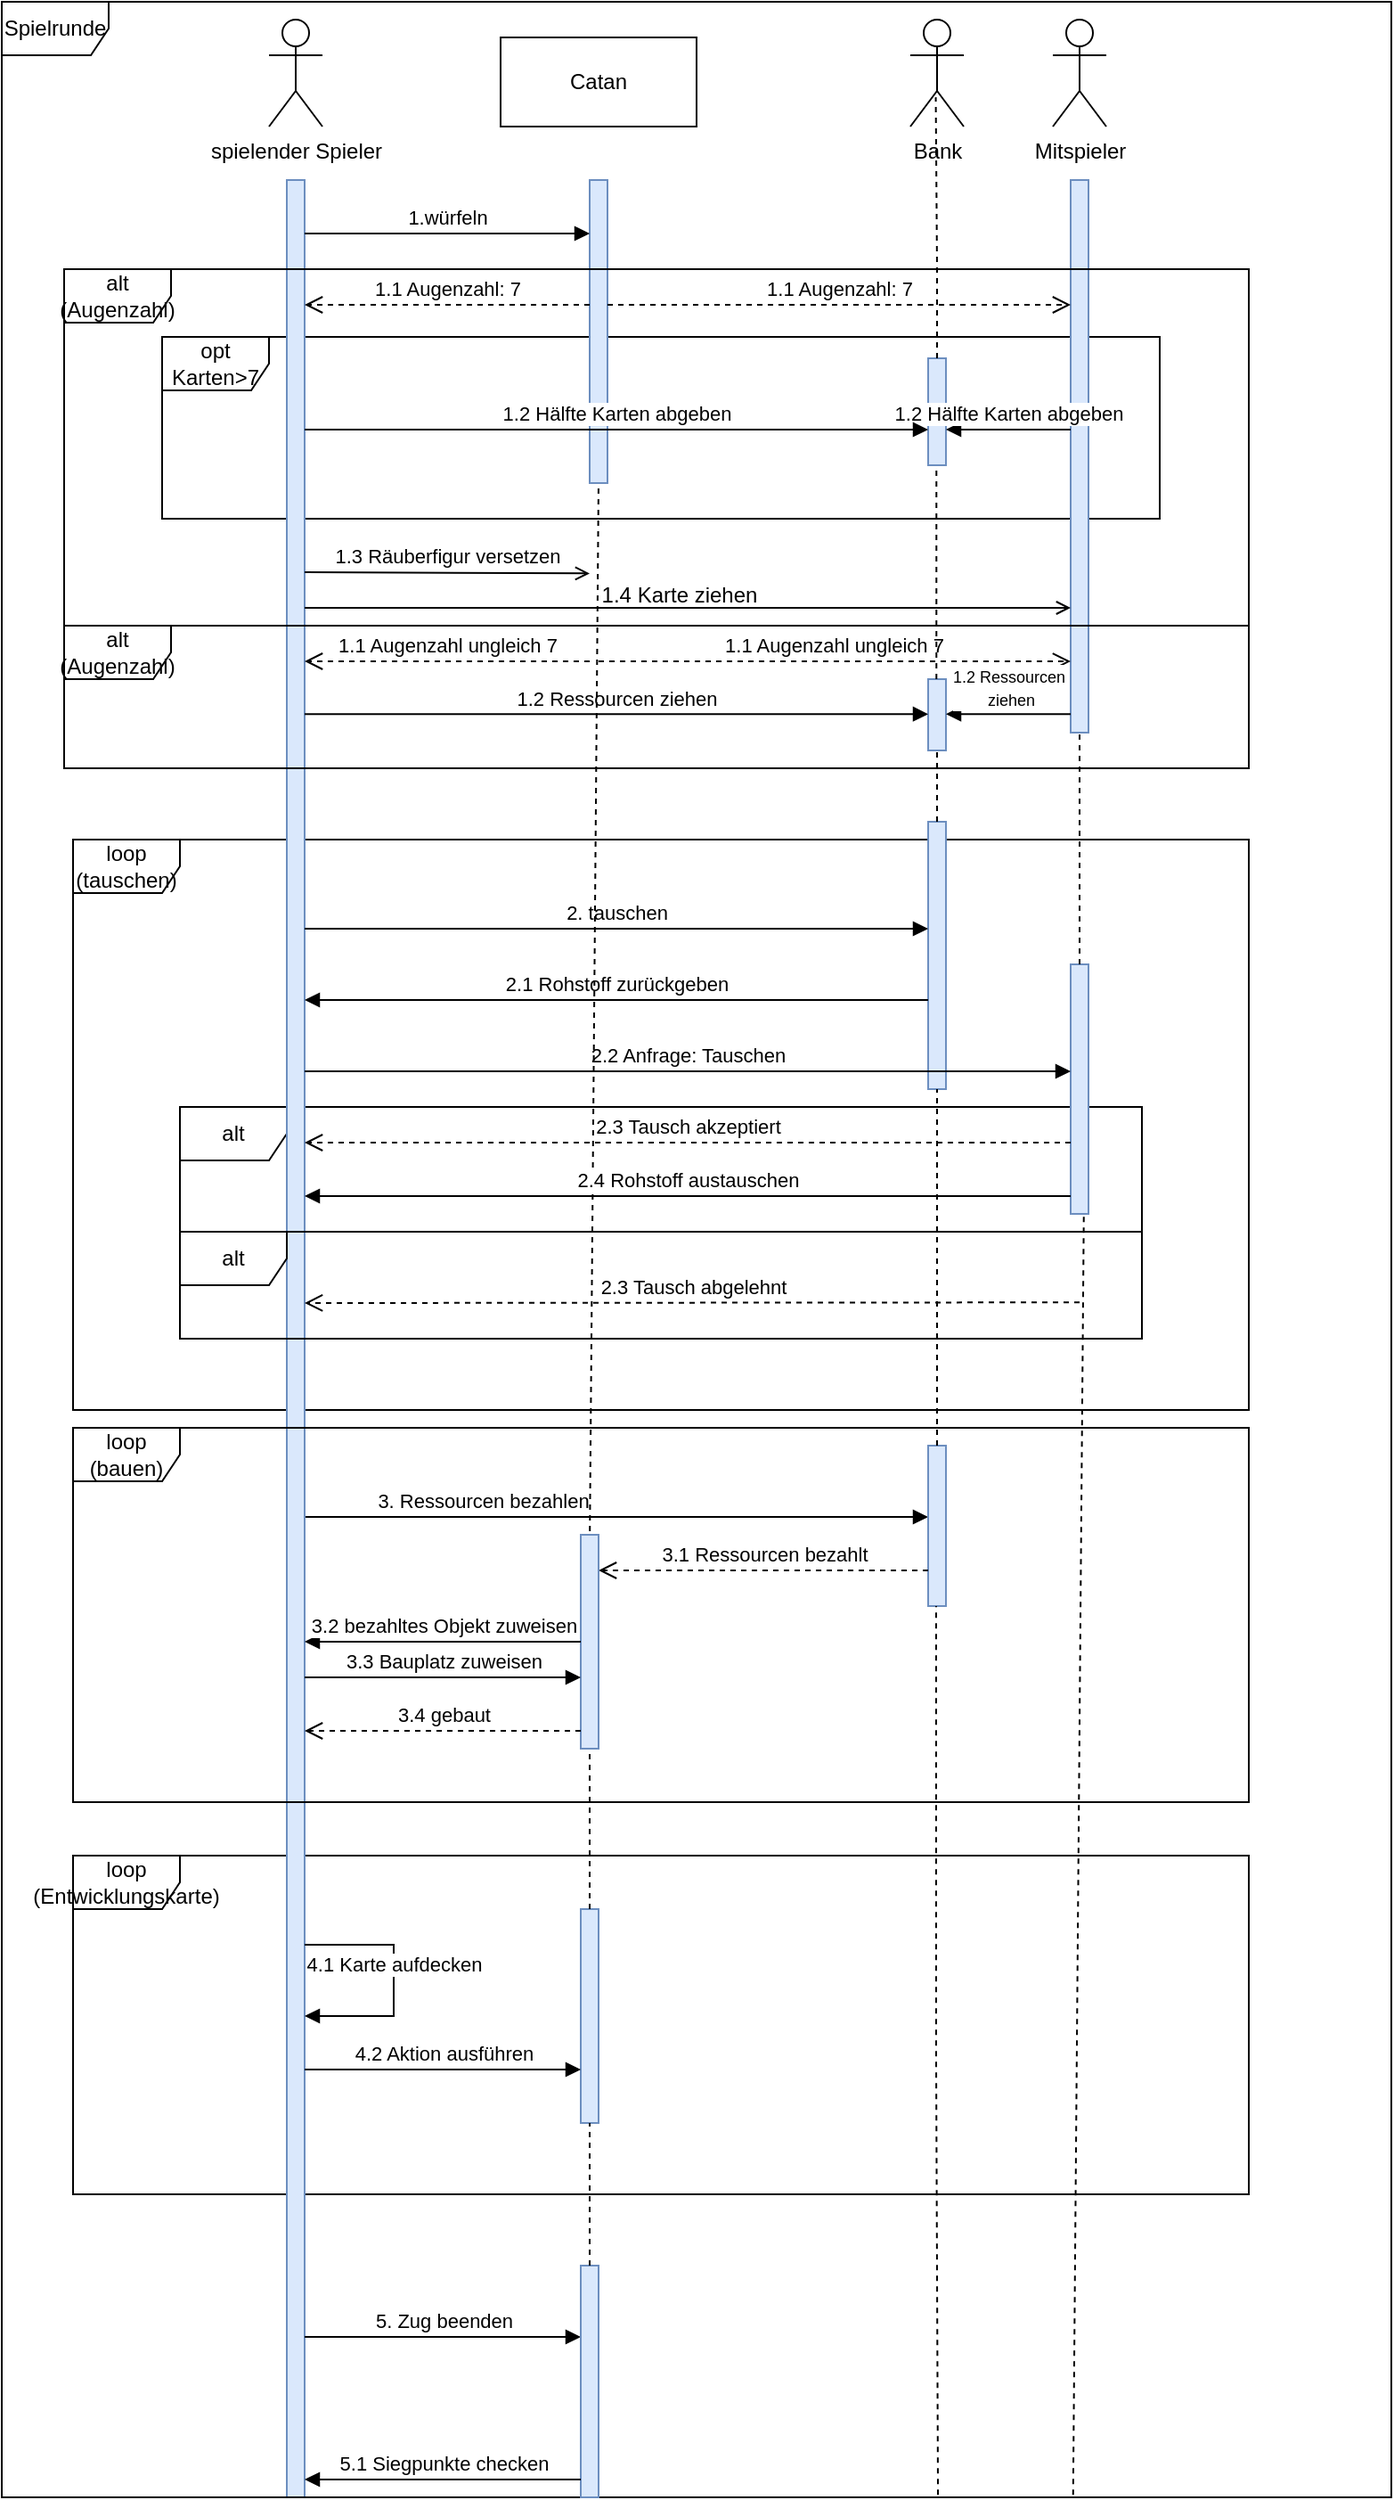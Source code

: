 <mxfile version="22.1.0" type="github">
  <diagram name="Page-1" id="2YBvvXClWsGukQMizWep">
    <mxGraphModel dx="1050" dy="534" grid="1" gridSize="10" guides="1" tooltips="1" connect="1" arrows="1" fold="1" page="1" pageScale="1" pageWidth="850" pageHeight="1100" math="0" shadow="0">
      <root>
        <mxCell id="0" />
        <mxCell id="1" parent="0" />
        <mxCell id="bg8sVhrmhCOxqNakyaFS-79" value="loop (Entwicklungskarte)" style="shape=umlFrame;whiteSpace=wrap;html=1;pointerEvents=0;" parent="1" vertex="1">
          <mxGeometry x="60" y="1050" width="660" height="190" as="geometry" />
        </mxCell>
        <mxCell id="bg8sVhrmhCOxqNakyaFS-25" value="" style="endArrow=none;dashed=1;html=1;rounded=0;entryX=0.479;entryY=1.002;entryDx=0;entryDy=0;entryPerimeter=0;exitX=0.771;exitY=0.999;exitDx=0;exitDy=0;exitPerimeter=0;" parent="1" source="bg8sVhrmhCOxqNakyaFS-10" edge="1">
          <mxGeometry width="50" height="50" relative="1" as="geometry">
            <mxPoint x="622.6" y="1209.72" as="sourcePoint" />
            <mxPoint x="627.39" y="690" as="targetPoint" />
          </mxGeometry>
        </mxCell>
        <mxCell id="bg8sVhrmhCOxqNakyaFS-69" value="3. Ressourcen bezahlen" style="html=1;verticalAlign=bottom;endArrow=block;curved=0;rounded=0;" parent="1" target="bg8sVhrmhCOxqNakyaFS-70" edge="1">
          <mxGeometry x="-0.429" width="80" relative="1" as="geometry">
            <mxPoint x="190" y="860" as="sourcePoint" />
            <mxPoint x="360" y="860" as="targetPoint" />
            <mxPoint as="offset" />
          </mxGeometry>
        </mxCell>
        <mxCell id="bg8sVhrmhCOxqNakyaFS-58" value="" style="html=1;points=[[0,0,0,0,5],[0,1,0,0,-5],[1,0,0,0,5],[1,1,0,0,-5]];perimeter=orthogonalPerimeter;outlineConnect=0;targetShapes=umlLifeline;portConstraint=eastwest;newEdgeStyle={&quot;curved&quot;:0,&quot;rounded&quot;:0};fillColor=#dae8fc;strokeColor=#6c8ebf;" parent="1" vertex="1">
          <mxGeometry x="540" y="390" width="10" height="40" as="geometry" />
        </mxCell>
        <mxCell id="bg8sVhrmhCOxqNakyaFS-35" value="opt&lt;br&gt;Karten&amp;gt;7" style="shape=umlFrame;whiteSpace=wrap;html=1;pointerEvents=0;" parent="1" vertex="1">
          <mxGeometry x="110" y="198" width="560" height="102" as="geometry" />
        </mxCell>
        <mxCell id="bg8sVhrmhCOxqNakyaFS-39" value="" style="html=1;points=[[0,0,0,0,5],[0,1,0,0,-5],[1,0,0,0,5],[1,1,0,0,-5]];perimeter=orthogonalPerimeter;outlineConnect=0;targetShapes=umlLifeline;portConstraint=eastwest;newEdgeStyle={&quot;curved&quot;:0,&quot;rounded&quot;:0};fillColor=#dae8fc;strokeColor=#6c8ebf;" parent="1" vertex="1">
          <mxGeometry x="540" y="210" width="10" height="60" as="geometry" />
        </mxCell>
        <mxCell id="bg8sVhrmhCOxqNakyaFS-21" value="alt" style="shape=umlFrame;whiteSpace=wrap;html=1;pointerEvents=0;" parent="1" vertex="1">
          <mxGeometry x="120" y="630" width="540" height="70" as="geometry" />
        </mxCell>
        <mxCell id="bg8sVhrmhCOxqNakyaFS-3" value="loop (tauschen)" style="shape=umlFrame;whiteSpace=wrap;html=1;pointerEvents=0;" parent="1" vertex="1">
          <mxGeometry x="60" y="480" width="660" height="320" as="geometry" />
        </mxCell>
        <mxCell id="bg8sVhrmhCOxqNakyaFS-4" value="spielender Spieler" style="shape=umlActor;verticalLabelPosition=bottom;verticalAlign=top;html=1;" parent="1" vertex="1">
          <mxGeometry x="170" y="20" width="30" height="60" as="geometry" />
        </mxCell>
        <mxCell id="bg8sVhrmhCOxqNakyaFS-5" value="Bank" style="shape=umlActor;verticalLabelPosition=bottom;verticalAlign=top;html=1;" parent="1" vertex="1">
          <mxGeometry x="530" y="20" width="30" height="60" as="geometry" />
        </mxCell>
        <mxCell id="bg8sVhrmhCOxqNakyaFS-11" value="Mitspieler" style="shape=umlActor;verticalLabelPosition=bottom;verticalAlign=top;html=1;" parent="1" vertex="1">
          <mxGeometry x="610" y="20" width="30" height="60" as="geometry" />
        </mxCell>
        <mxCell id="bg8sVhrmhCOxqNakyaFS-12" value="" style="html=1;points=[[0,0,0,0,5],[0,1,0,0,-5],[1,0,0,0,5],[1,1,0,0,-5]];perimeter=orthogonalPerimeter;outlineConnect=0;targetShapes=umlLifeline;portConstraint=eastwest;newEdgeStyle={&quot;curved&quot;:0,&quot;rounded&quot;:0};fillColor=#dae8fc;strokeColor=#6c8ebf;" parent="1" vertex="1">
          <mxGeometry x="180" y="110" width="10" height="1300" as="geometry" />
        </mxCell>
        <mxCell id="bg8sVhrmhCOxqNakyaFS-13" value="" style="html=1;points=[[0,0,0,0,5],[0,1,0,0,-5],[1,0,0,0,5],[1,1,0,0,-5]];perimeter=orthogonalPerimeter;outlineConnect=0;targetShapes=umlLifeline;portConstraint=eastwest;newEdgeStyle={&quot;curved&quot;:0,&quot;rounded&quot;:0};fillColor=#dae8fc;strokeColor=#6c8ebf;" parent="1" vertex="1">
          <mxGeometry x="620" y="550" width="10" height="140" as="geometry" />
        </mxCell>
        <mxCell id="bg8sVhrmhCOxqNakyaFS-14" value="" style="html=1;points=[[0,0,0,0,5],[0,1,0,0,-5],[1,0,0,0,5],[1,1,0,0,-5]];perimeter=orthogonalPerimeter;outlineConnect=0;targetShapes=umlLifeline;portConstraint=eastwest;newEdgeStyle={&quot;curved&quot;:0,&quot;rounded&quot;:0};fillColor=#dae8fc;strokeColor=#6c8ebf;" parent="1" vertex="1">
          <mxGeometry x="540" y="470" width="10" height="150" as="geometry" />
        </mxCell>
        <mxCell id="bg8sVhrmhCOxqNakyaFS-16" value="Catan" style="html=1;whiteSpace=wrap;" parent="1" vertex="1">
          <mxGeometry x="300" y="30" width="110" height="50" as="geometry" />
        </mxCell>
        <mxCell id="bg8sVhrmhCOxqNakyaFS-17" value="" style="html=1;points=[[0,0,0,0,5],[0,1,0,0,-5],[1,0,0,0,5],[1,1,0,0,-5]];perimeter=orthogonalPerimeter;outlineConnect=0;targetShapes=umlLifeline;portConstraint=eastwest;newEdgeStyle={&quot;curved&quot;:0,&quot;rounded&quot;:0};fillColor=#dae8fc;strokeColor=#6c8ebf;" parent="1" vertex="1">
          <mxGeometry x="350" y="110" width="10" height="170" as="geometry" />
        </mxCell>
        <mxCell id="bg8sVhrmhCOxqNakyaFS-18" value="2. tauschen" style="html=1;verticalAlign=bottom;endArrow=block;curved=0;rounded=0;" parent="1" target="bg8sVhrmhCOxqNakyaFS-14" edge="1">
          <mxGeometry width="80" relative="1" as="geometry">
            <mxPoint x="190" y="530" as="sourcePoint" />
            <mxPoint x="270" y="530" as="targetPoint" />
          </mxGeometry>
        </mxCell>
        <mxCell id="bg8sVhrmhCOxqNakyaFS-19" value="2.1 Rohstoff zurückgeben" style="html=1;verticalAlign=bottom;endArrow=block;curved=0;rounded=0;" parent="1" edge="1">
          <mxGeometry width="80" relative="1" as="geometry">
            <mxPoint x="540" y="570.0" as="sourcePoint" />
            <mxPoint x="190" y="570.0" as="targetPoint" />
            <Array as="points">
              <mxPoint x="510" y="570" />
            </Array>
          </mxGeometry>
        </mxCell>
        <mxCell id="bg8sVhrmhCOxqNakyaFS-20" value="2.2 Anfrage: Tauschen" style="html=1;verticalAlign=bottom;endArrow=block;curved=0;rounded=0;" parent="1" target="bg8sVhrmhCOxqNakyaFS-13" edge="1">
          <mxGeometry width="80" relative="1" as="geometry">
            <mxPoint x="190" y="610" as="sourcePoint" />
            <mxPoint x="270" y="610" as="targetPoint" />
            <Array as="points">
              <mxPoint x="480" y="610" />
            </Array>
          </mxGeometry>
        </mxCell>
        <mxCell id="bg8sVhrmhCOxqNakyaFS-22" value="alt" style="shape=umlFrame;whiteSpace=wrap;html=1;pointerEvents=0;" parent="1" vertex="1">
          <mxGeometry x="120" y="700" width="540" height="60" as="geometry" />
        </mxCell>
        <mxCell id="bg8sVhrmhCOxqNakyaFS-24" value="2.3 Tausch akzeptiert" style="html=1;verticalAlign=bottom;endArrow=open;dashed=1;endSize=8;curved=0;rounded=0;" parent="1" edge="1">
          <mxGeometry relative="1" as="geometry">
            <mxPoint x="620" y="650" as="sourcePoint" />
            <mxPoint x="190" y="650" as="targetPoint" />
          </mxGeometry>
        </mxCell>
        <mxCell id="bg8sVhrmhCOxqNakyaFS-26" value="2.3 Tausch abgelehnt" style="html=1;verticalAlign=bottom;endArrow=open;dashed=1;endSize=8;curved=0;rounded=0;" parent="1" edge="1">
          <mxGeometry relative="1" as="geometry">
            <mxPoint x="625" y="739.63" as="sourcePoint" />
            <mxPoint x="190" y="740" as="targetPoint" />
          </mxGeometry>
        </mxCell>
        <mxCell id="bg8sVhrmhCOxqNakyaFS-29" value="1.würfeln" style="html=1;verticalAlign=bottom;endArrow=block;curved=0;rounded=0;" parent="1" target="bg8sVhrmhCOxqNakyaFS-17" edge="1">
          <mxGeometry width="80" relative="1" as="geometry">
            <mxPoint x="190" y="140" as="sourcePoint" />
            <mxPoint x="270" y="140" as="targetPoint" />
          </mxGeometry>
        </mxCell>
        <mxCell id="bg8sVhrmhCOxqNakyaFS-32" value="1.1 Augenzahl: 7" style="html=1;verticalAlign=bottom;endArrow=open;dashed=1;endSize=8;curved=0;rounded=0;" parent="1" source="bg8sVhrmhCOxqNakyaFS-17" target="bg8sVhrmhCOxqNakyaFS-12" edge="1">
          <mxGeometry relative="1" as="geometry">
            <mxPoint x="270" y="170" as="sourcePoint" />
            <mxPoint x="190" y="170" as="targetPoint" />
            <Array as="points">
              <mxPoint x="270" y="180" />
            </Array>
          </mxGeometry>
        </mxCell>
        <mxCell id="bg8sVhrmhCOxqNakyaFS-34" value="" style="html=1;points=[[0,0,0,0,5],[0,1,0,0,-5],[1,0,0,0,5],[1,1,0,0,-5]];perimeter=orthogonalPerimeter;outlineConnect=0;targetShapes=umlLifeline;portConstraint=eastwest;newEdgeStyle={&quot;curved&quot;:0,&quot;rounded&quot;:0};fillColor=#dae8fc;strokeColor=#6c8ebf;" parent="1" vertex="1">
          <mxGeometry x="620" y="110" width="10" height="310" as="geometry" />
        </mxCell>
        <mxCell id="bg8sVhrmhCOxqNakyaFS-40" value="1.2 Hälfte Karten abgeben" style="html=1;verticalAlign=bottom;endArrow=block;curved=0;rounded=0;" parent="1" target="bg8sVhrmhCOxqNakyaFS-39" edge="1">
          <mxGeometry width="80" relative="1" as="geometry">
            <mxPoint x="620" y="250" as="sourcePoint" />
            <mxPoint x="700" y="250" as="targetPoint" />
          </mxGeometry>
        </mxCell>
        <mxCell id="bg8sVhrmhCOxqNakyaFS-49" value="1.1 Augenzahl: 7" style="html=1;verticalAlign=bottom;endArrow=open;dashed=1;endSize=8;curved=0;rounded=0;" parent="1" source="bg8sVhrmhCOxqNakyaFS-17" target="bg8sVhrmhCOxqNakyaFS-34" edge="1">
          <mxGeometry relative="1" as="geometry">
            <mxPoint x="360" y="184.64" as="sourcePoint" />
            <mxPoint x="620" y="184.64" as="targetPoint" />
            <Array as="points">
              <mxPoint x="490" y="180" />
            </Array>
          </mxGeometry>
        </mxCell>
        <mxCell id="bg8sVhrmhCOxqNakyaFS-50" value="1.2 Hälfte Karten abgeben" style="html=1;verticalAlign=bottom;endArrow=block;curved=0;rounded=0;" parent="1" edge="1">
          <mxGeometry width="80" relative="1" as="geometry">
            <mxPoint x="190" y="250" as="sourcePoint" />
            <mxPoint x="540" y="250" as="targetPoint" />
          </mxGeometry>
        </mxCell>
        <mxCell id="bg8sVhrmhCOxqNakyaFS-51" value="1.3 Räuberfigur versetzen" style="html=1;verticalAlign=bottom;endArrow=open;curved=0;rounded=0;endFill=0;" parent="1" edge="1">
          <mxGeometry width="80" relative="1" as="geometry">
            <mxPoint x="190" y="330" as="sourcePoint" />
            <mxPoint x="350" y="330.69" as="targetPoint" />
          </mxGeometry>
        </mxCell>
        <mxCell id="bg8sVhrmhCOxqNakyaFS-52" value="" style="endArrow=open;html=1;rounded=0;endFill=0;" parent="1" edge="1">
          <mxGeometry width="50" height="50" relative="1" as="geometry">
            <mxPoint x="190" y="350" as="sourcePoint" />
            <mxPoint x="620" y="350" as="targetPoint" />
            <Array as="points">
              <mxPoint x="410" y="350" />
            </Array>
          </mxGeometry>
        </mxCell>
        <mxCell id="bg8sVhrmhCOxqNakyaFS-54" value="1.1 Augenzahl ungleich 7" style="html=1;verticalAlign=bottom;endArrow=open;dashed=1;endSize=8;curved=0;rounded=0;" parent="1" edge="1">
          <mxGeometry relative="1" as="geometry">
            <mxPoint x="350" y="380" as="sourcePoint" />
            <mxPoint x="190" y="380" as="targetPoint" />
            <Array as="points">
              <mxPoint x="270" y="380" />
            </Array>
          </mxGeometry>
        </mxCell>
        <mxCell id="bg8sVhrmhCOxqNakyaFS-55" value="1.1 Augenzahl ungleich 7" style="html=1;verticalAlign=bottom;endArrow=open;dashed=1;endSize=8;curved=0;rounded=0;entryX=0;entryY=0.871;entryDx=0;entryDy=0;entryPerimeter=0;" parent="1" target="bg8sVhrmhCOxqNakyaFS-34" edge="1">
          <mxGeometry relative="1" as="geometry">
            <mxPoint x="355" y="380" as="sourcePoint" />
            <mxPoint x="615" y="380" as="targetPoint" />
            <Array as="points">
              <mxPoint x="475" y="380" />
            </Array>
          </mxGeometry>
        </mxCell>
        <mxCell id="bg8sVhrmhCOxqNakyaFS-56" value="1.2 Ressourcen ziehen" style="html=1;verticalAlign=bottom;endArrow=block;curved=0;rounded=0;" parent="1" edge="1">
          <mxGeometry width="80" relative="1" as="geometry">
            <mxPoint x="190" y="409.62" as="sourcePoint" />
            <mxPoint x="540" y="409.62" as="targetPoint" />
          </mxGeometry>
        </mxCell>
        <mxCell id="bg8sVhrmhCOxqNakyaFS-57" value="&lt;font style=&quot;font-size: 9px;&quot;&gt;1.2 Ressourcen&lt;br&gt;&amp;nbsp;ziehen&lt;/font&gt;" style="html=1;verticalAlign=bottom;endArrow=block;curved=0;rounded=0;" parent="1" edge="1">
          <mxGeometry width="80" relative="1" as="geometry">
            <mxPoint x="620" y="409.62" as="sourcePoint" />
            <mxPoint x="550" y="409.62" as="targetPoint" />
          </mxGeometry>
        </mxCell>
        <mxCell id="bg8sVhrmhCOxqNakyaFS-60" value="alt (Augenzahl)" style="shape=umlFrame;whiteSpace=wrap;html=1;pointerEvents=0;" parent="1" vertex="1">
          <mxGeometry x="55" y="160" width="665" height="200" as="geometry" />
        </mxCell>
        <mxCell id="bg8sVhrmhCOxqNakyaFS-61" value="alt&lt;br&gt;(Augenzahl)" style="shape=umlFrame;whiteSpace=wrap;html=1;pointerEvents=0;" parent="1" vertex="1">
          <mxGeometry x="55" y="360" width="665" height="80" as="geometry" />
        </mxCell>
        <mxCell id="bg8sVhrmhCOxqNakyaFS-47" value="" style="endArrow=none;dashed=1;html=1;rounded=0;" parent="1" edge="1">
          <mxGeometry width="50" height="50" relative="1" as="geometry">
            <mxPoint x="350" y="880" as="sourcePoint" />
            <mxPoint x="355" y="280" as="targetPoint" />
          </mxGeometry>
        </mxCell>
        <mxCell id="bg8sVhrmhCOxqNakyaFS-67" value="2.4 Rohstoff austauschen" style="html=1;verticalAlign=bottom;endArrow=block;curved=0;rounded=0;" parent="1" source="bg8sVhrmhCOxqNakyaFS-13" edge="1">
          <mxGeometry width="80" relative="1" as="geometry">
            <mxPoint x="540" y="680.0" as="sourcePoint" />
            <mxPoint x="190" y="680.0" as="targetPoint" />
            <Array as="points">
              <mxPoint x="510" y="680" />
            </Array>
          </mxGeometry>
        </mxCell>
        <mxCell id="bg8sVhrmhCOxqNakyaFS-70" value="" style="html=1;points=[[0,0,0,0,5],[0,1,0,0,-5],[1,0,0,0,5],[1,1,0,0,-5]];perimeter=orthogonalPerimeter;outlineConnect=0;targetShapes=umlLifeline;portConstraint=eastwest;newEdgeStyle={&quot;curved&quot;:0,&quot;rounded&quot;:0};fillColor=#dae8fc;strokeColor=#6c8ebf;" parent="1" vertex="1">
          <mxGeometry x="540" y="820" width="10" height="90" as="geometry" />
        </mxCell>
        <mxCell id="bg8sVhrmhCOxqNakyaFS-71" value="3.1 Ressourcen bezahlt" style="html=1;verticalAlign=bottom;endArrow=open;dashed=1;endSize=8;curved=0;rounded=0;" parent="1" target="bg8sVhrmhCOxqNakyaFS-72" edge="1">
          <mxGeometry relative="1" as="geometry">
            <mxPoint x="540" y="890" as="sourcePoint" />
            <mxPoint x="460" y="890" as="targetPoint" />
          </mxGeometry>
        </mxCell>
        <mxCell id="bg8sVhrmhCOxqNakyaFS-72" value="" style="html=1;points=[[0,0,0,0,5],[0,1,0,0,-5],[1,0,0,0,5],[1,1,0,0,-5]];perimeter=orthogonalPerimeter;outlineConnect=0;targetShapes=umlLifeline;portConstraint=eastwest;newEdgeStyle={&quot;curved&quot;:0,&quot;rounded&quot;:0};fillColor=#dae8fc;strokeColor=#6c8ebf;" parent="1" vertex="1">
          <mxGeometry x="345" y="870" width="10" height="120" as="geometry" />
        </mxCell>
        <mxCell id="bg8sVhrmhCOxqNakyaFS-75" value="3.2 bezahltes Objekt zuweisen" style="html=1;verticalAlign=bottom;endArrow=block;curved=0;rounded=0;" parent="1" source="bg8sVhrmhCOxqNakyaFS-72" target="bg8sVhrmhCOxqNakyaFS-12" edge="1">
          <mxGeometry width="80" relative="1" as="geometry">
            <mxPoint x="280" y="910" as="sourcePoint" />
            <mxPoint x="360" y="910" as="targetPoint" />
          </mxGeometry>
        </mxCell>
        <mxCell id="bg8sVhrmhCOxqNakyaFS-77" value="3.3 Bauplatz zuweisen" style="html=1;verticalAlign=bottom;endArrow=block;curved=0;rounded=0;" parent="1" source="bg8sVhrmhCOxqNakyaFS-12" target="bg8sVhrmhCOxqNakyaFS-72" edge="1">
          <mxGeometry width="80" relative="1" as="geometry">
            <mxPoint x="375" y="1000" as="sourcePoint" />
            <mxPoint x="220" y="1000" as="targetPoint" />
            <Array as="points">
              <mxPoint x="280" y="950" />
            </Array>
          </mxGeometry>
        </mxCell>
        <mxCell id="bg8sVhrmhCOxqNakyaFS-78" value="loop (bauen)" style="shape=umlFrame;whiteSpace=wrap;html=1;pointerEvents=0;" parent="1" vertex="1">
          <mxGeometry x="60" y="810" width="660" height="210" as="geometry" />
        </mxCell>
        <mxCell id="bg8sVhrmhCOxqNakyaFS-80" value="3.4 gebaut" style="html=1;verticalAlign=bottom;endArrow=open;dashed=1;endSize=8;curved=0;rounded=0;" parent="1" edge="1">
          <mxGeometry relative="1" as="geometry">
            <mxPoint x="345" y="980" as="sourcePoint" />
            <mxPoint x="190" y="980" as="targetPoint" />
          </mxGeometry>
        </mxCell>
        <mxCell id="bg8sVhrmhCOxqNakyaFS-10" value="Spielrunde" style="shape=umlFrame;whiteSpace=wrap;html=1;pointerEvents=0;" parent="1" vertex="1">
          <mxGeometry x="20" y="10" width="780" height="1400" as="geometry" />
        </mxCell>
        <mxCell id="bg8sVhrmhCOxqNakyaFS-84" value="4.1 Karte aufdecken" style="html=1;verticalAlign=bottom;endArrow=block;curved=0;rounded=0;" parent="1" target="bg8sVhrmhCOxqNakyaFS-12" edge="1">
          <mxGeometry width="80" relative="1" as="geometry">
            <mxPoint x="190" y="1100" as="sourcePoint" />
            <mxPoint x="270" y="1100" as="targetPoint" />
            <Array as="points">
              <mxPoint x="240" y="1100" />
              <mxPoint x="240" y="1140" />
              <mxPoint x="220" y="1140" />
            </Array>
          </mxGeometry>
        </mxCell>
        <mxCell id="bg8sVhrmhCOxqNakyaFS-85" value="" style="html=1;points=[[0,0,0,0,5],[0,1,0,0,-5],[1,0,0,0,5],[1,1,0,0,-5]];perimeter=orthogonalPerimeter;outlineConnect=0;targetShapes=umlLifeline;portConstraint=eastwest;newEdgeStyle={&quot;curved&quot;:0,&quot;rounded&quot;:0};fillColor=#dae8fc;strokeColor=#6c8ebf;" parent="1" vertex="1">
          <mxGeometry x="345" y="1080" width="10" height="120" as="geometry" />
        </mxCell>
        <mxCell id="bg8sVhrmhCOxqNakyaFS-86" value="4.2 Aktion ausführen" style="html=1;verticalAlign=bottom;endArrow=block;curved=0;rounded=0;" parent="1" target="bg8sVhrmhCOxqNakyaFS-85" edge="1">
          <mxGeometry width="80" relative="1" as="geometry">
            <mxPoint x="190" y="1170" as="sourcePoint" />
            <mxPoint x="270" y="1170" as="targetPoint" />
          </mxGeometry>
        </mxCell>
        <mxCell id="bg8sVhrmhCOxqNakyaFS-87" value="5. Zug beenden" style="html=1;verticalAlign=bottom;endArrow=block;curved=0;rounded=0;" parent="1" target="bg8sVhrmhCOxqNakyaFS-88" edge="1">
          <mxGeometry width="80" relative="1" as="geometry">
            <mxPoint x="190" y="1320" as="sourcePoint" />
            <mxPoint x="270" y="1320" as="targetPoint" />
          </mxGeometry>
        </mxCell>
        <mxCell id="bg8sVhrmhCOxqNakyaFS-88" value="" style="html=1;points=[[0,0,0,0,5],[0,1,0,0,-5],[1,0,0,0,5],[1,1,0,0,-5]];perimeter=orthogonalPerimeter;outlineConnect=0;targetShapes=umlLifeline;portConstraint=eastwest;newEdgeStyle={&quot;curved&quot;:0,&quot;rounded&quot;:0};fillColor=#dae8fc;strokeColor=#6c8ebf;" parent="1" vertex="1">
          <mxGeometry x="345" y="1280" width="10" height="130" as="geometry" />
        </mxCell>
        <mxCell id="bg8sVhrmhCOxqNakyaFS-89" value="5.1 Siegpunkte checken" style="html=1;verticalAlign=bottom;endArrow=block;curved=0;rounded=0;" parent="1" source="bg8sVhrmhCOxqNakyaFS-88" target="bg8sVhrmhCOxqNakyaFS-12" edge="1">
          <mxGeometry width="80" relative="1" as="geometry">
            <mxPoint x="240" y="1410" as="sourcePoint" />
            <mxPoint x="320" y="1410" as="targetPoint" />
            <Array as="points">
              <mxPoint x="270" y="1400" />
            </Array>
          </mxGeometry>
        </mxCell>
        <mxCell id="bg8sVhrmhCOxqNakyaFS-90" value="" style="endArrow=none;dashed=1;html=1;rounded=0;" parent="1" source="bg8sVhrmhCOxqNakyaFS-88" edge="1">
          <mxGeometry width="50" height="50" relative="1" as="geometry">
            <mxPoint x="300" y="1250" as="sourcePoint" />
            <mxPoint x="350" y="1200" as="targetPoint" />
          </mxGeometry>
        </mxCell>
        <mxCell id="bg8sVhrmhCOxqNakyaFS-91" value="" style="endArrow=none;dashed=1;html=1;rounded=0;" parent="1" source="bg8sVhrmhCOxqNakyaFS-85" edge="1">
          <mxGeometry width="50" height="50" relative="1" as="geometry">
            <mxPoint x="300" y="1040" as="sourcePoint" />
            <mxPoint x="350" y="990" as="targetPoint" />
          </mxGeometry>
        </mxCell>
        <mxCell id="bg8sVhrmhCOxqNakyaFS-93" value="" style="endArrow=none;dashed=1;html=1;rounded=0;" parent="1" edge="1">
          <mxGeometry width="50" height="50" relative="1" as="geometry">
            <mxPoint x="544.64" y="390" as="sourcePoint" />
            <mxPoint x="544.64" y="270" as="targetPoint" />
          </mxGeometry>
        </mxCell>
        <mxCell id="bg8sVhrmhCOxqNakyaFS-94" value="" style="endArrow=none;dashed=1;html=1;rounded=0;entryX=0.476;entryY=0.726;entryDx=0;entryDy=0;entryPerimeter=0;" parent="1" source="bg8sVhrmhCOxqNakyaFS-39" target="bg8sVhrmhCOxqNakyaFS-5" edge="1">
          <mxGeometry width="50" height="50" relative="1" as="geometry">
            <mxPoint x="500" y="160" as="sourcePoint" />
            <mxPoint x="550" y="110" as="targetPoint" />
            <Array as="points">
              <mxPoint x="545" y="160" />
            </Array>
          </mxGeometry>
        </mxCell>
        <mxCell id="bg8sVhrmhCOxqNakyaFS-98" value="" style="endArrow=none;dashed=1;html=1;rounded=0;exitX=0.668;exitY=0.999;exitDx=0;exitDy=0;exitPerimeter=0;" parent="1" edge="1">
          <mxGeometry width="50" height="50" relative="1" as="geometry">
            <mxPoint x="545.52" y="1408.6" as="sourcePoint" />
            <mxPoint x="544.48" y="910" as="targetPoint" />
            <Array as="points">
              <mxPoint x="544.48" y="1160" />
            </Array>
          </mxGeometry>
        </mxCell>
        <mxCell id="bg8sVhrmhCOxqNakyaFS-96" value="" style="endArrow=none;dashed=1;html=1;rounded=0;" parent="1" source="bg8sVhrmhCOxqNakyaFS-14" target="bg8sVhrmhCOxqNakyaFS-58" edge="1">
          <mxGeometry width="50" height="50" relative="1" as="geometry">
            <mxPoint x="500" y="480" as="sourcePoint" />
            <mxPoint x="550" y="430" as="targetPoint" />
            <Array as="points">
              <mxPoint x="545" y="450" />
            </Array>
          </mxGeometry>
        </mxCell>
        <mxCell id="bg8sVhrmhCOxqNakyaFS-97" value="" style="endArrow=none;dashed=1;html=1;rounded=0;" parent="1" source="bg8sVhrmhCOxqNakyaFS-70" target="bg8sVhrmhCOxqNakyaFS-14" edge="1">
          <mxGeometry width="50" height="50" relative="1" as="geometry">
            <mxPoint x="500" y="670" as="sourcePoint" />
            <mxPoint x="550" y="620" as="targetPoint" />
          </mxGeometry>
        </mxCell>
        <mxCell id="bg8sVhrmhCOxqNakyaFS-99" value="" style="endArrow=none;dashed=1;html=1;rounded=0;" parent="1" source="bg8sVhrmhCOxqNakyaFS-13" target="bg8sVhrmhCOxqNakyaFS-34" edge="1">
          <mxGeometry width="50" height="50" relative="1" as="geometry">
            <mxPoint x="580" y="480" as="sourcePoint" />
            <mxPoint x="630" y="430" as="targetPoint" />
          </mxGeometry>
        </mxCell>
        <mxCell id="_jMoV66RkvcrfnT22ufl-4" value="1.4 Karte ziehen" style="text;html=1;align=center;verticalAlign=middle;resizable=0;points=[];autosize=1;strokeColor=none;fillColor=none;" vertex="1" parent="1">
          <mxGeometry x="345" y="328" width="110" height="30" as="geometry" />
        </mxCell>
      </root>
    </mxGraphModel>
  </diagram>
</mxfile>
